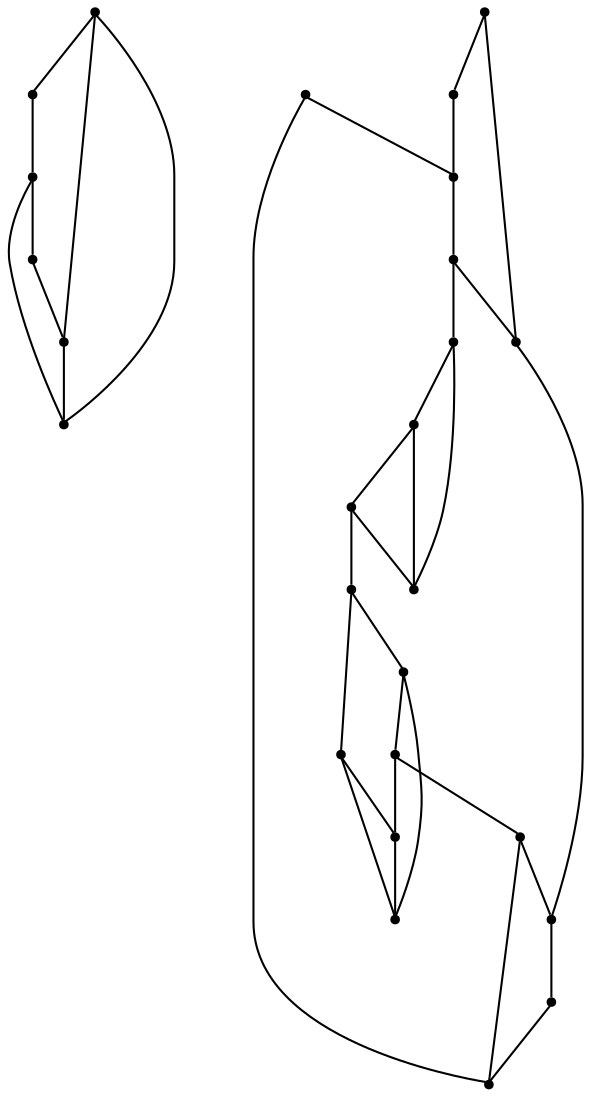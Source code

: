 graph {
  node [shape=point,comment="{\"directed\":false,\"doi\":\"10.1007/978-3-030-04414-5_34\",\"figure\":\"4 (2)\"}"]

  v0 [pos="525.9546188806827,374.56584409739014"]
  v1 [pos="525.9546188806827,404.7704810289256"]
  v2 [pos="525.9546188806826,434.97893321876387"]
  v3 [pos="495.7498025320901,374.56584409739014"]
  v4 [pos="495.7498025320901,404.7704810289256"]
  v5 [pos="465.54082114213827,404.7704810289256"]
  v6 [pos="420.2294315778901,215.98005443192073"]
  v7 [pos="420.2294315778902,427.42777398588"]
  v8 [pos="269.1960142603538,427.42777398588"]
  v9 [pos="420.2294315778901,457.6354392786933"]
  v10 [pos="359.8156338393457,246.18876097231248"]
  v11 [pos="390.02045018793825,306.60185009368615"]
  v12 [pos="329.60668424360273,336.806232674668"]
  v13 [pos="359.8156338393457,276.3931435532944"]
  v14 [pos="359.8156338393457,306.60185009368615"]
  v15 [pos="329.6066842436028,246.18876097231248"]
  v16 [pos="329.60668424360273,215.98005443192068"]
  v17 [pos="329.60668424360273,306.60185009368615"]
  v18 [pos="238.9880741307418,246.18876097231248"]
  v19 [pos="299.4029091553499,336.8062326746681"]
  v20 [pos="299.4029091553499,367.0149392150598"]
  v21 [pos="269.1960142603538,397.21932179604175"]
  v22 [pos="269.19601426035376,367.0149392150598"]
  v23 [pos="238.9880741307418,427.42777398588"]
  v24 [pos="238.98807413074178,215.98005443192068"]
  v25 [pos="238.98807413074178,457.6354392786933"]

  v0 -- v1 [id="-1",pos="525.9546188806827,374.56584409739014 525.9546188806827,404.7704810289256 525.9546188806827,404.7704810289256 525.9546188806827,404.7704810289256"]
  v25 -- v23 [id="-2",pos="238.98807413074178,457.6354392786933 238.9880741307418,427.42777398588 238.9880741307418,427.42777398588 238.9880741307418,427.42777398588"]
  v25 -- v9 [id="-3",pos="238.98807413074178,457.6354392786933 420.2294315778901,457.6354392786933 420.2294315778901,457.6354392786933 420.2294315778901,457.6354392786933"]
  v23 -- v18 [id="-4",pos="238.9880741307418,427.42777398588 238.9880741307418,246.18876097231248 238.9880741307418,246.18876097231248 238.9880741307418,246.18876097231248"]
  v18 -- v24 [id="-5",pos="238.9880741307418,246.18876097231248 238.98807413074178,215.98005443192068 238.98807413074178,215.98005443192068 238.98807413074178,215.98005443192068"]
  v24 -- v16 [id="-6",pos="238.98807413074178,215.98005443192068 329.60668424360273,215.98005443192068 329.60668424360273,215.98005443192068 329.60668424360273,215.98005443192068"]
  v8 -- v21 [id="-7",pos="269.1960142603538,427.42777398588 269.1960142603538,397.21932179604175 269.1960142603538,397.21932179604175 269.1960142603538,397.21932179604175"]
  v8 -- v23 [id="-8",pos="269.1960142603538,427.42777398588 238.9880741307418,427.42777398588 238.9880741307418,427.42777398588 238.9880741307418,427.42777398588"]
  v21 -- v22 [id="-9",pos="269.1960142603538,397.21932179604175 269.19601426035376,367.0149392150598 269.19601426035376,367.0149392150598 269.19601426035376,367.0149392150598"]
  v22 -- v19 [id="-10",pos="269.19601426035376,367.0149392150598 269.1970515464175,336.8062326746681 269.1970515464175,336.8062326746681 269.1970515464175,336.8062326746681 299.4029091553499,336.8062326746681 299.4029091553499,336.8062326746681 299.4029091553499,336.8062326746681"]
  v22 -- v20 [id="-11",pos="269.19601426035376,367.0149392150598 299.4029091553499,367.0149392150598 299.4029091553499,367.0149392150598 299.4029091553499,367.0149392150598"]
  v21 -- v20 [id="-12",pos="269.1960142603538,397.21932179604175 299.4018678950101,397.22345499253646 299.4018678950101,397.22345499253646 299.4018678950101,397.22345499253646 299.4029091553499,367.0149392150598 299.4029091553499,367.0149392150598 299.4029091553499,367.0149392150598"]
  v19 -- v12 [id="-13",pos="299.4029091553499,336.8062326746681 329.60668424360273,336.806232674668 329.60668424360273,336.806232674668 329.60668424360273,336.806232674668"]
  v19 -- v20 [id="-14",pos="299.4029091553499,336.8062326746681 299.4029091553499,367.0149392150598 299.4029091553499,367.0149392150598 299.4029091553499,367.0149392150598"]
  v1 -- v2 [id="-15",pos="525.9546188806827,404.7704810289256 525.9546188806826,434.97893321876387 525.9546188806826,434.97893321876387 525.9546188806826,434.97893321876387"]
  v2 -- v5 [id="-16",pos="525.9546188806826,434.97893321876387 465.54082114213827,434.97893321876387 465.54082114213827,434.97893321876387 465.54082114213827,434.97893321876387 465.54082114213827,404.7704810289256 465.54082114213827,404.7704810289256 465.54082114213827,404.7704810289256"]
  v15 -- v18 [id="-17",pos="329.6066842436028,246.18876097231248 238.9880741307418,246.18876097231248 238.9880741307418,246.18876097231248 238.9880741307418,246.18876097231248"]
  v17 -- v14 [id="-18",pos="329.60668424360273,306.60185009368615 359.8156338393457,306.60185009368615 359.8156338393457,306.60185009368615 359.8156338393457,306.60185009368615"]
  v17 -- v13 [id="-19",pos="329.60668424360273,306.60185009368615 329.61084928496194,276.3890103567997 329.61084928496194,276.3890103567997 329.61084928496194,276.3890103567997 359.8156338393457,276.3931435532944 359.8156338393457,276.3931435532944 359.8156338393457,276.3931435532944"]
  v15 -- v16 [id="-20",pos="329.6066842436028,246.18876097231248 329.60668424360273,215.98005443192068 329.60668424360273,215.98005443192068 329.60668424360273,215.98005443192068"]
  v16 -- v6 [id="-21",pos="329.60668424360273,215.98005443192068 420.2294315778901,215.98005443192073 420.2294315778901,215.98005443192073 420.2294315778901,215.98005443192073"]
  v3 -- v0 [id="-22",pos="495.7498025320901,374.56584409739014 525.9546188806827,374.56584409739014 525.9546188806827,374.56584409739014 525.9546188806827,374.56584409739014"]
  v3 -- v4 [id="-23",pos="495.7498025320901,374.56584409739014 495.7498025320901,404.7704810289256 495.7498025320901,404.7704810289256 495.7498025320901,404.7704810289256"]
  v10 -- v13 [id="-24",pos="359.8156338393457,246.18876097231248 359.8156338393457,276.3931435532944 359.8156338393457,276.3931435532944 359.8156338393457,276.3931435532944"]
  v10 -- v15 [id="-25",pos="359.8156338393457,246.18876097231248 329.6066842436028,246.18876097231248 329.6066842436028,246.18876097231248 329.6066842436028,246.18876097231248"]
  v14 -- v11 [id="-26",pos="359.8156338393457,306.60185009368615 390.02045018793825,306.60185009368615 390.02045018793825,306.60185009368615 390.02045018793825,306.60185009368615"]
  v13 -- v14 [id="-27",pos="359.8156338393457,276.3931435532944 359.8156338393457,306.60185009368615 359.8156338393457,306.60185009368615 359.8156338393457,306.60185009368615"]
  v12 -- v11 [id="-28",pos="329.60668424360273,336.806232674668 390.02464702350636,336.81042945880114 390.02464702350636,336.81042945880114 390.02464702350636,336.81042945880114 390.02045018793825,306.60185009368615 390.02045018793825,306.60185009368615 390.02045018793825,306.60185009368615"]
  v11 -- v10 [id="-29",pos="390.02045018793825,306.60185009368615 390.02464702350636,246.18876097231248 390.02464702350636,246.18876097231248 390.02464702350636,246.18876097231248 359.8156338393457,246.18876097231248 359.8156338393457,246.18876097231248 359.8156338393457,246.18876097231248"]
  v4 -- v1 [id="-30",pos="495.7498025320901,404.7704810289256 525.9546188806827,404.7704810289256 525.9546188806827,404.7704810289256 525.9546188806827,404.7704810289256"]
  v3 -- v5 [id="-31",pos="495.7498025320901,374.56584409739014 465.54082114213827,374.5618698699914 465.54082114213827,374.5618698699914 465.54082114213827,374.5618698699914 465.54082114213827,404.7704810289256 465.54082114213827,404.7704810289256 465.54082114213827,404.7704810289256"]
  v9 -- v7 [id="-32",pos="420.2294315778901,457.6354392786933 420.2294315778902,427.42777398588 420.2294315778902,427.42777398588 420.2294315778902,427.42777398588"]
  v7 -- v8 [id="-33",pos="420.2294315778902,427.42777398588 269.1960142603538,427.42777398588 269.1960142603538,427.42777398588 269.1960142603538,427.42777398588"]
  v6 -- v7 [id="-34",pos="420.2294315778901,215.98005443192073 420.2294315778902,427.42777398588 420.2294315778902,427.42777398588 420.2294315778902,427.42777398588"]
  v5 -- v4 [id="-35",pos="465.54082114213827,404.7704810289256 495.7498025320901,404.7704810289256 495.7498025320901,404.7704810289256 495.7498025320901,404.7704810289256"]
  v12 -- v17 [id="-36",pos="329.60668424360273,336.806232674668 329.60668424360273,306.60185009368615 329.60668424360273,306.60185009368615 329.60668424360273,306.60185009368615"]
}